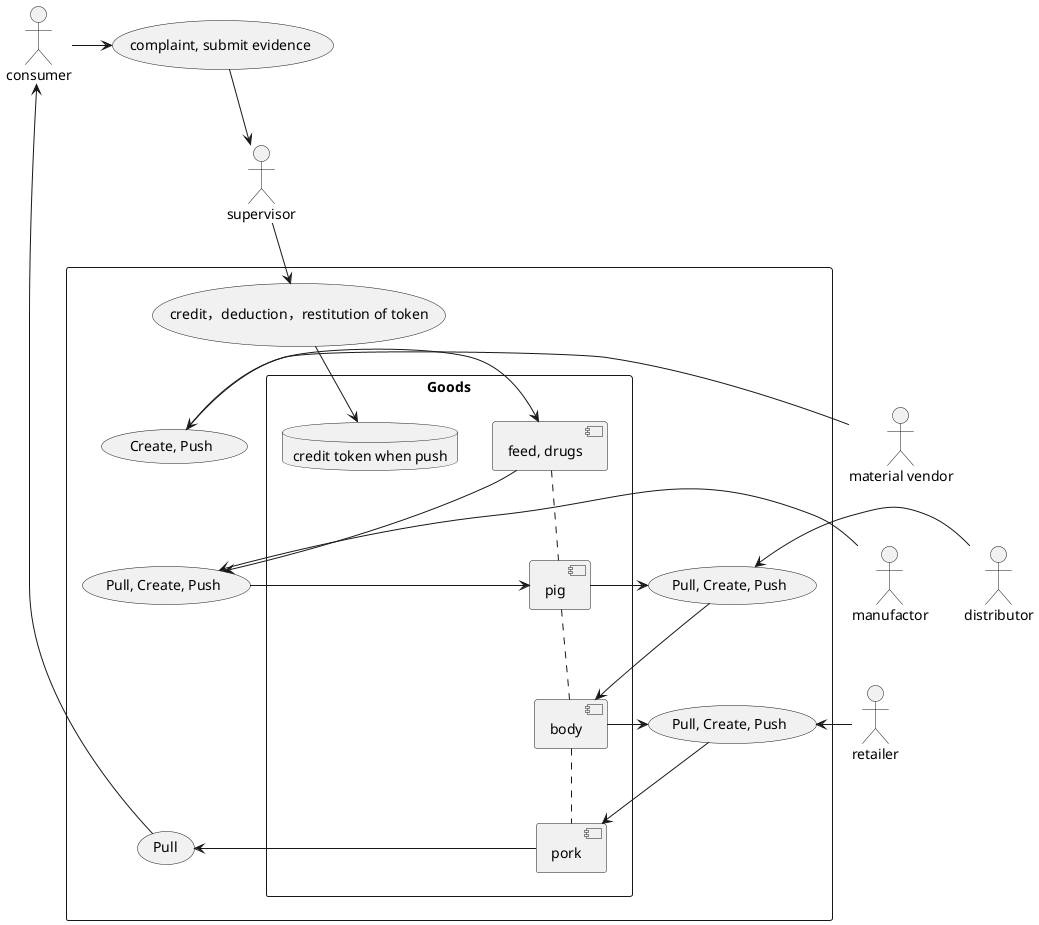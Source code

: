 @startuml
actor "supervisor" as supervisor
actor "material vendor" as vendor
actor "manufactor" as manufactor
actor "distributor" as distributor
actor "retailer" as retailer
actor "consumer" as consumer
rectangle {
	usecase "credit，deduction，restitution of token" as supervise
	usecase "Create, Push" as createMaterial
	usecase "Pull, Create, Push" as createPig
	usecase "Pull, Create, Push" as createBody
	usecase "Pull, Create, Push" as createPork
	usecase "Pull" as consume 
	rectangle "Goods" as goods {
		together {
			component "feed, drugs" as material
			component "pig" as pig
			component "body" as body
			component "pork" as pork
		}
		database "credit token when push" as token
		material .down. pig
		pig .down. body
		body .down. pork
	}
}

usecase "complaint, submit evidence" as complaint
consumer->complaint
complaint-->supervisor

supervisor-down->supervise
supervise-down->token

vendor-right->createMaterial
createMaterial-right->material

material-right->createPig
manufactor-right->createPig
createPig-right->pig

pig-right->createBody 
distributor-right->createBody 
createBody-right->body

body-right->createPork
retailer-right->createPork
createPork-right->pork

pork-left->consume
consume-left->consumer
@enduml
